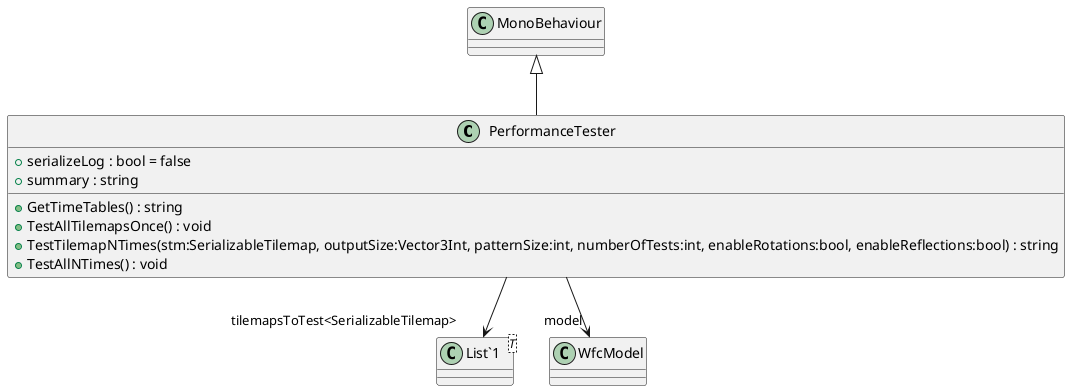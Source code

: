 @startuml
class PerformanceTester {
    + serializeLog : bool = false
    + summary : string
    + GetTimeTables() : string
    + TestAllTilemapsOnce() : void
    + TestTilemapNTimes(stm:SerializableTilemap, outputSize:Vector3Int, patternSize:int, numberOfTests:int, enableRotations:bool, enableReflections:bool) : string
    + TestAllNTimes() : void
}
class "List`1"<T> {
}
MonoBehaviour <|-- PerformanceTester
PerformanceTester --> "model" WfcModel
PerformanceTester --> "tilemapsToTest<SerializableTilemap>" "List`1"
@enduml
